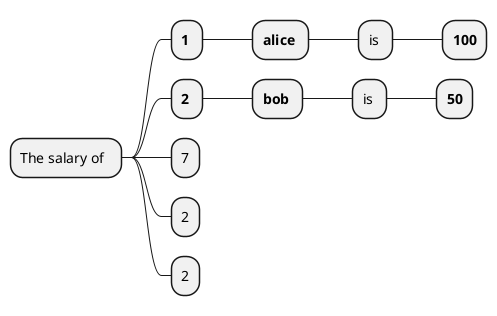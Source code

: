{
  "sha1": "cd06nod60tzh2w9uvwo60s6cahtdvu5",
  "insertion": {
    "when": "2024-06-01T09:03:01.266Z",
    "url": "https://forum.plantuml.net/14901/number-of-elements-in-list-during-json-preprocessing",
    "user": "plantuml@gmail.com"
  }
}
@startmindmap
!$foo = { "company": "Skynet", "employees" : [
  {"name" : "alice", "salary": 100 },
  {"name" : "bob", "salary": 50} ]
}

!$index=1

* The salary of  
!foreach $emp in $foo.employees
  ** **$index** 
  *** **$emp.name** 
  **** is 
  ***** **$emp.salary**
  !$index = $index+1
!endfor
** %size("company")
** %size($foo.employees)
** %size($foo)
@endmindmap
